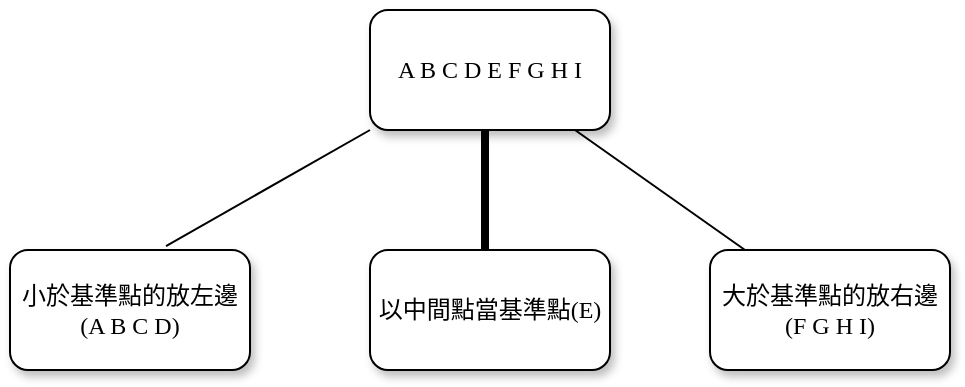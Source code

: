<mxfile version="12.1.2" type="github" pages="1"><diagram name="Page-1" id="10a91c8b-09ff-31b1-d368-03940ed4cc9e"><mxGraphModel dx="613" dy="449" grid="1" gridSize="10" guides="1" tooltips="1" connect="1" arrows="1" fold="1" page="1" pageScale="1" pageWidth="1100" pageHeight="850" background="#ffffff" math="0" shadow="0"><root><mxCell id="0"/><mxCell id="1" parent="0"/><mxCell id="62893188c0fa7362-1" value="A B C D E F G H I" style="whiteSpace=wrap;html=1;rounded=1;shadow=1;labelBackgroundColor=none;strokeColor=#000000;strokeWidth=1;fillColor=#ffffff;fontFamily=Verdana;fontSize=12;fontColor=#000000;align=center;" parent="1" vertex="1"><mxGeometry x="610" y="50" width="120" height="60" as="geometry"/></mxCell><mxCell id="62893188c0fa7362-2" value="小於基準點的放左邊&lt;br&gt;(A B C D)" style="whiteSpace=wrap;html=1;rounded=1;shadow=1;labelBackgroundColor=none;strokeColor=#000000;strokeWidth=1;fillColor=#ffffff;fontFamily=Verdana;fontSize=12;fontColor=#000000;align=center;" parent="1" vertex="1"><mxGeometry x="430" y="170" width="120" height="60" as="geometry"/></mxCell><mxCell id="62893188c0fa7362-3" value="&lt;span style=&quot;white-space: normal&quot;&gt;大於基準點的放右邊&lt;br&gt;(F G H I)&lt;br&gt;&lt;/span&gt;" style="whiteSpace=wrap;html=1;rounded=1;shadow=1;labelBackgroundColor=none;strokeColor=#000000;strokeWidth=1;fillColor=#ffffff;fontFamily=Verdana;fontSize=12;fontColor=#000000;align=center;" parent="1" vertex="1"><mxGeometry x="780" y="170" width="120" height="60" as="geometry"/></mxCell><mxCell id="62893188c0fa7362-4" value="" style="rounded=0;html=1;labelBackgroundColor=none;startArrow=none;startFill=0;startSize=5;endArrow=none;endFill=0;endSize=5;jettySize=auto;orthogonalLoop=1;strokeColor=#000000;strokeWidth=1;fontFamily=Verdana;fontSize=12;fontColor=#000000;" parent="1" source="62893188c0fa7362-1" target="62893188c0fa7362-3" edge="1"><mxGeometry x="-0.3" y="13" relative="1" as="geometry"><mxPoint as="offset"/></mxGeometry></mxCell><mxCell id="ehEMCE8e-v58eDpRoPiC-2" value="" style="edgeStyle=none;rounded=0;html=1;labelBackgroundColor=none;startArrow=none;startFill=0;startSize=5;endArrow=none;endFill=0;endSize=5;jettySize=auto;orthogonalLoop=1;strokeColor=#000000;strokeWidth=1;fontFamily=Verdana;fontSize=12;fontColor=#000000;entryX=0.65;entryY=-0.033;entryDx=0;entryDy=0;entryPerimeter=0;" edge="1" parent="1" target="62893188c0fa7362-2"><mxGeometry x="-0.2" y="-14" relative="1" as="geometry"><mxPoint as="offset"/><mxPoint x="610" y="110" as="sourcePoint"/><mxPoint x="560" y="160" as="targetPoint"/></mxGeometry></mxCell><mxCell id="ehEMCE8e-v58eDpRoPiC-3" value="" style="line;strokeWidth=4;direction=south;html=1;perimeter=backbonePerimeter;points=[];outlineConnect=0;" vertex="1" parent="1"><mxGeometry x="665" y="110" width="5" height="60" as="geometry"/></mxCell><mxCell id="ehEMCE8e-v58eDpRoPiC-4" value="以中間點當基準點(E)" style="whiteSpace=wrap;html=1;rounded=1;shadow=1;labelBackgroundColor=none;strokeColor=#000000;strokeWidth=1;fillColor=#ffffff;fontFamily=Verdana;fontSize=12;fontColor=#000000;align=center;" vertex="1" parent="1"><mxGeometry x="610" y="170" width="120" height="60" as="geometry"/></mxCell></root></mxGraphModel></diagram></mxfile>